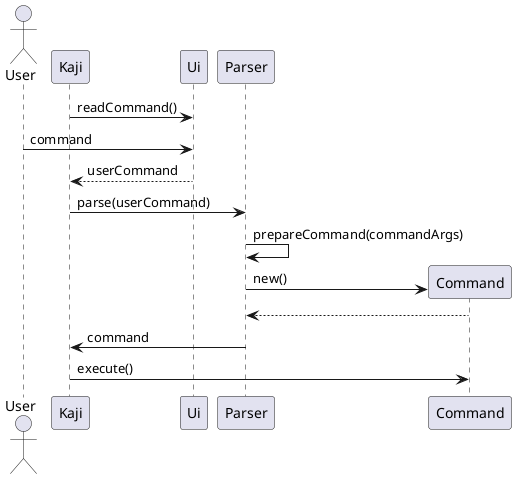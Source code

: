 @startuml
actor User
Kaji -> Ui : readCommand()
User -> Ui : command
Ui --> Kaji : userCommand
Kaji -> Parser : parse(userCommand)
Parser -> Parser: prepareCommand(commandArgs)
create Command
Parser -> Command : new()
Command --> Parser
Parser -> Kaji : command
Kaji -> Command : execute()

@enduml